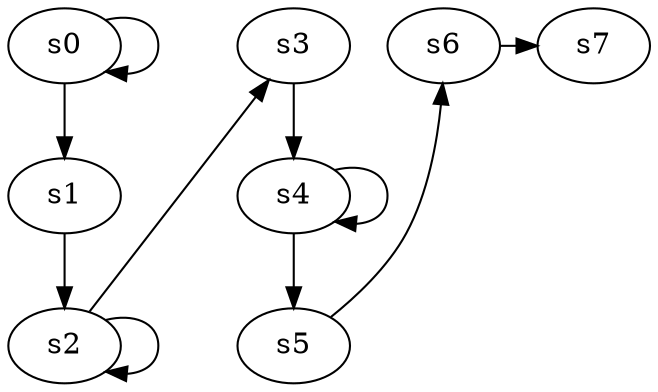 digraph game_0157_chain_8 {
    s0 [name="s0", player=0];
    s1 [name="s1", player=1];
    s2 [name="s2", player=0];
    s3 [name="s3", player=1];
    s4 [name="s4", player=0];
    s5 [name="s5", player=1];
    s6 [name="s6", player=0];
    s7 [name="s7", player=1];

    s0 -> s1;
    s1 -> s2;
    s2 -> s3 [constraint="time % 2 == 0"];
    s3 -> s4;
    s4 -> s5;
    s5 -> s6 [constraint="time == 2 || time == 7 || time == 14 || time == 15"];
    s6 -> s7 [constraint="time == 3 || time == 4 || time == 8 || time == 10 || time == 16"];
    s0 -> s0 [constraint="time % 3 == 0"];
    s2 -> s2 [constraint="time % 2 == 0"];
    s4 -> s4 [constraint="time % 4 == 0"];
}
